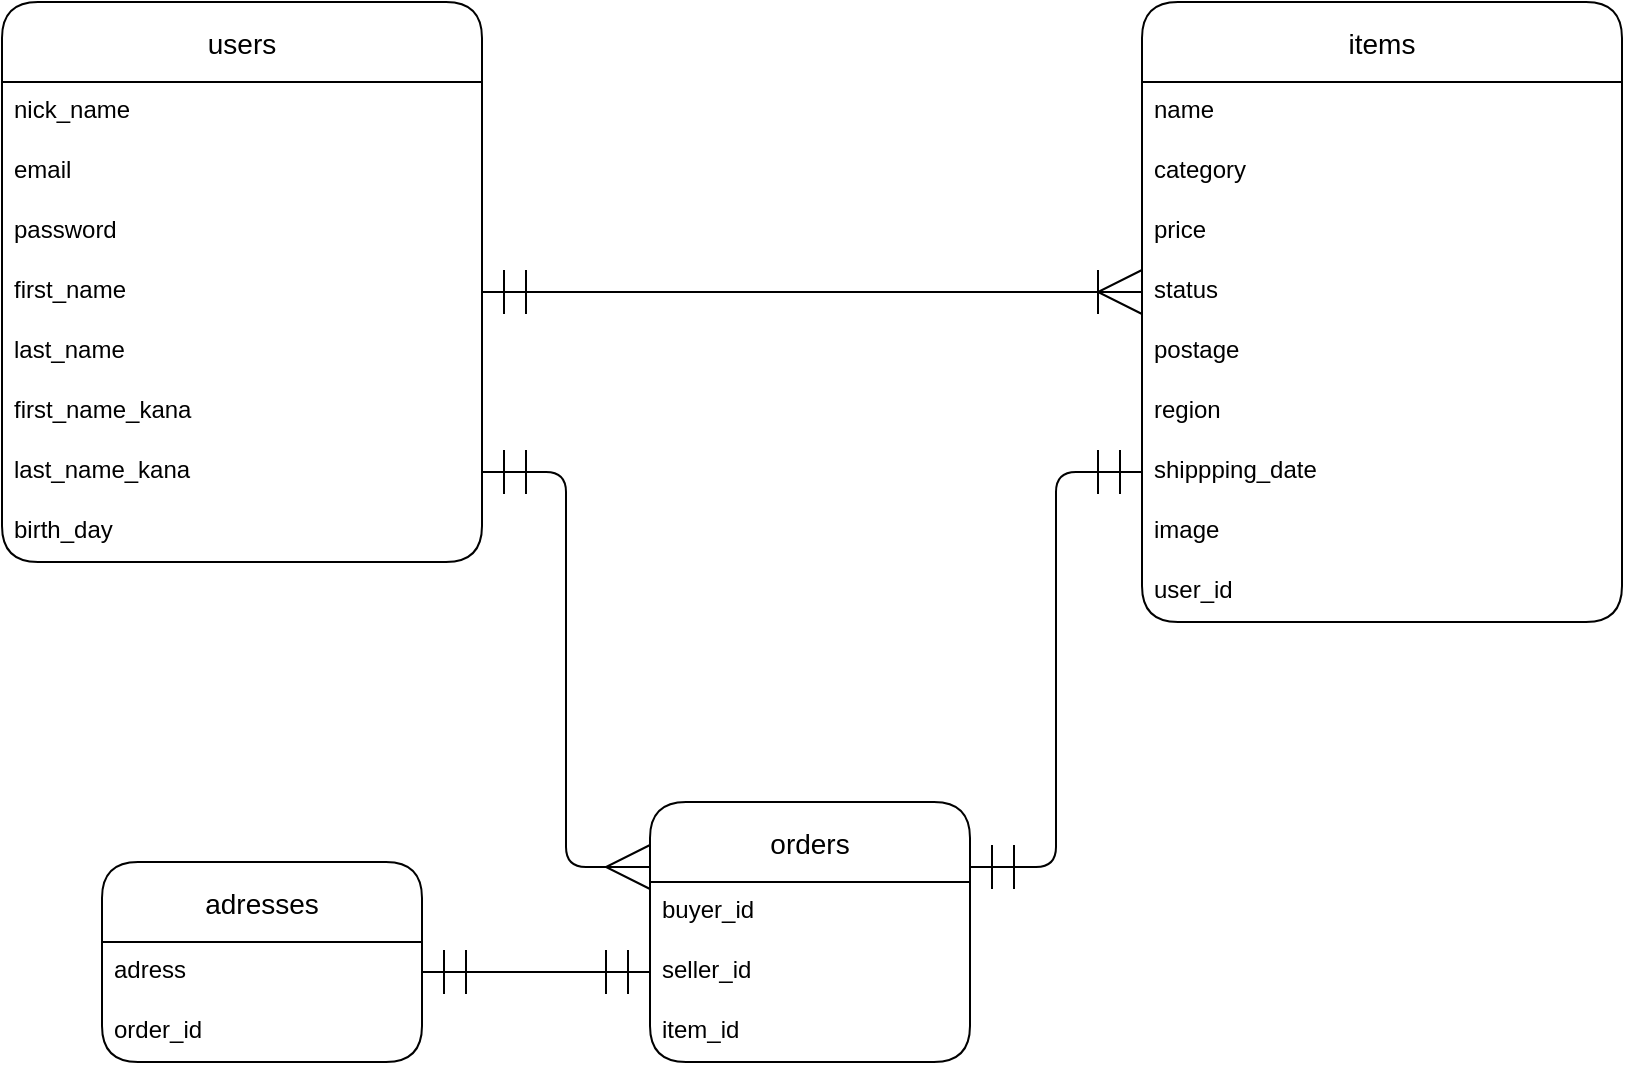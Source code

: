 <mxfile version="13.6.5">
    <diagram id="wd5sFFNZbXCW3OuW4kfY" name="ページ1">
        <mxGraphModel dx="940" dy="680" grid="1" gridSize="10" guides="1" tooltips="1" connect="1" arrows="1" fold="1" page="1" pageScale="1" pageWidth="827" pageHeight="1169" math="0" shadow="0">
            <root>
                <mxCell id="0"/>
                <mxCell id="1" parent="0"/>
                <mxCell id="9bL0ZkEWwezdQu2S1HTh-69" value="users" style="swimlane;fontStyle=0;childLayout=stackLayout;horizontal=1;startSize=40;horizontalStack=0;resizeParent=1;resizeParentMax=0;resizeLast=0;collapsible=1;marginBottom=0;align=center;fontSize=14;rounded=1;" vertex="1" parent="1">
                    <mxGeometry x="10" y="40" width="240" height="280" as="geometry"/>
                </mxCell>
                <mxCell id="9bL0ZkEWwezdQu2S1HTh-72" value="nick_name" style="text;strokeColor=none;fillColor=none;spacingLeft=4;spacingRight=4;overflow=hidden;rotatable=0;points=[[0,0.5],[1,0.5]];portConstraint=eastwest;fontSize=12;rounded=1;" vertex="1" parent="9bL0ZkEWwezdQu2S1HTh-69">
                    <mxGeometry y="40" width="240" height="30" as="geometry"/>
                </mxCell>
                <mxCell id="9bL0ZkEWwezdQu2S1HTh-73" value="email" style="text;strokeColor=none;fillColor=none;spacingLeft=4;spacingRight=4;overflow=hidden;rotatable=0;points=[[0,0.5],[1,0.5]];portConstraint=eastwest;fontSize=12;rounded=1;" vertex="1" parent="9bL0ZkEWwezdQu2S1HTh-69">
                    <mxGeometry y="70" width="240" height="30" as="geometry"/>
                </mxCell>
                <mxCell id="9bL0ZkEWwezdQu2S1HTh-74" value="password" style="text;strokeColor=none;fillColor=none;spacingLeft=4;spacingRight=4;overflow=hidden;rotatable=0;points=[[0,0.5],[1,0.5]];portConstraint=eastwest;fontSize=12;rounded=1;" vertex="1" parent="9bL0ZkEWwezdQu2S1HTh-69">
                    <mxGeometry y="100" width="240" height="30" as="geometry"/>
                </mxCell>
                <mxCell id="9bL0ZkEWwezdQu2S1HTh-75" value="first_name" style="text;strokeColor=none;fillColor=none;spacingLeft=4;spacingRight=4;overflow=hidden;rotatable=0;points=[[0,0.5],[1,0.5]];portConstraint=eastwest;fontSize=12;rounded=1;" vertex="1" parent="9bL0ZkEWwezdQu2S1HTh-69">
                    <mxGeometry y="130" width="240" height="30" as="geometry"/>
                </mxCell>
                <mxCell id="9bL0ZkEWwezdQu2S1HTh-76" value="last_name" style="text;strokeColor=none;fillColor=none;spacingLeft=4;spacingRight=4;overflow=hidden;rotatable=0;points=[[0,0.5],[1,0.5]];portConstraint=eastwest;fontSize=12;rounded=1;" vertex="1" parent="9bL0ZkEWwezdQu2S1HTh-69">
                    <mxGeometry y="160" width="240" height="30" as="geometry"/>
                </mxCell>
                <mxCell id="9bL0ZkEWwezdQu2S1HTh-77" value="first_name_kana" style="text;strokeColor=none;fillColor=none;spacingLeft=4;spacingRight=4;overflow=hidden;rotatable=0;points=[[0,0.5],[1,0.5]];portConstraint=eastwest;fontSize=12;rounded=1;" vertex="1" parent="9bL0ZkEWwezdQu2S1HTh-69">
                    <mxGeometry y="190" width="240" height="30" as="geometry"/>
                </mxCell>
                <mxCell id="9bL0ZkEWwezdQu2S1HTh-78" value="last_name_kana" style="text;strokeColor=none;fillColor=none;spacingLeft=4;spacingRight=4;overflow=hidden;rotatable=0;points=[[0,0.5],[1,0.5]];portConstraint=eastwest;fontSize=12;rounded=1;" vertex="1" parent="9bL0ZkEWwezdQu2S1HTh-69">
                    <mxGeometry y="220" width="240" height="30" as="geometry"/>
                </mxCell>
                <mxCell id="9bL0ZkEWwezdQu2S1HTh-79" value="birth_day" style="text;strokeColor=none;fillColor=none;spacingLeft=4;spacingRight=4;overflow=hidden;rotatable=0;points=[[0,0.5],[1,0.5]];portConstraint=eastwest;fontSize=12;rounded=1;" vertex="1" parent="9bL0ZkEWwezdQu2S1HTh-69">
                    <mxGeometry y="250" width="240" height="30" as="geometry"/>
                </mxCell>
                <mxCell id="9bL0ZkEWwezdQu2S1HTh-82" value="items" style="swimlane;fontStyle=0;childLayout=stackLayout;horizontal=1;startSize=40;horizontalStack=0;resizeParent=1;resizeParentMax=0;resizeLast=0;collapsible=1;marginBottom=0;align=center;fontSize=14;rounded=1;" vertex="1" parent="1">
                    <mxGeometry x="580" y="40" width="240" height="310" as="geometry"/>
                </mxCell>
                <mxCell id="9bL0ZkEWwezdQu2S1HTh-83" value="name" style="text;strokeColor=none;fillColor=none;spacingLeft=4;spacingRight=4;overflow=hidden;rotatable=0;points=[[0,0.5],[1,0.5]];portConstraint=eastwest;fontSize=12;rounded=1;" vertex="1" parent="9bL0ZkEWwezdQu2S1HTh-82">
                    <mxGeometry y="40" width="240" height="30" as="geometry"/>
                </mxCell>
                <mxCell id="9bL0ZkEWwezdQu2S1HTh-86" value="category" style="text;strokeColor=none;fillColor=none;spacingLeft=4;spacingRight=4;overflow=hidden;rotatable=0;points=[[0,0.5],[1,0.5]];portConstraint=eastwest;fontSize=12;rounded=1;" vertex="1" parent="9bL0ZkEWwezdQu2S1HTh-82">
                    <mxGeometry y="70" width="240" height="30" as="geometry"/>
                </mxCell>
                <mxCell id="9bL0ZkEWwezdQu2S1HTh-84" value="price" style="text;strokeColor=none;fillColor=none;spacingLeft=4;spacingRight=4;overflow=hidden;rotatable=0;points=[[0,0.5],[1,0.5]];portConstraint=eastwest;fontSize=12;rounded=1;" vertex="1" parent="9bL0ZkEWwezdQu2S1HTh-82">
                    <mxGeometry y="100" width="240" height="30" as="geometry"/>
                </mxCell>
                <mxCell id="9bL0ZkEWwezdQu2S1HTh-87" value="status" style="text;strokeColor=none;fillColor=none;spacingLeft=4;spacingRight=4;overflow=hidden;rotatable=0;points=[[0,0.5],[1,0.5]];portConstraint=eastwest;fontSize=12;rounded=1;" vertex="1" parent="9bL0ZkEWwezdQu2S1HTh-82">
                    <mxGeometry y="130" width="240" height="30" as="geometry"/>
                </mxCell>
                <mxCell id="9bL0ZkEWwezdQu2S1HTh-88" value="postage" style="text;strokeColor=none;fillColor=none;spacingLeft=4;spacingRight=4;overflow=hidden;rotatable=0;points=[[0,0.5],[1,0.5]];portConstraint=eastwest;fontSize=12;rounded=1;" vertex="1" parent="9bL0ZkEWwezdQu2S1HTh-82">
                    <mxGeometry y="160" width="240" height="30" as="geometry"/>
                </mxCell>
                <mxCell id="9bL0ZkEWwezdQu2S1HTh-89" value="region" style="text;strokeColor=none;fillColor=none;spacingLeft=4;spacingRight=4;overflow=hidden;rotatable=0;points=[[0,0.5],[1,0.5]];portConstraint=eastwest;fontSize=12;rounded=1;" vertex="1" parent="9bL0ZkEWwezdQu2S1HTh-82">
                    <mxGeometry y="190" width="240" height="30" as="geometry"/>
                </mxCell>
                <mxCell id="9bL0ZkEWwezdQu2S1HTh-90" value="shippping_date" style="text;strokeColor=none;fillColor=none;spacingLeft=4;spacingRight=4;overflow=hidden;rotatable=0;points=[[0,0.5],[1,0.5]];portConstraint=eastwest;fontSize=12;rounded=1;" vertex="1" parent="9bL0ZkEWwezdQu2S1HTh-82">
                    <mxGeometry y="220" width="240" height="30" as="geometry"/>
                </mxCell>
                <mxCell id="9bL0ZkEWwezdQu2S1HTh-91" value="image" style="text;strokeColor=none;fillColor=none;spacingLeft=4;spacingRight=4;overflow=hidden;rotatable=0;points=[[0,0.5],[1,0.5]];portConstraint=eastwest;fontSize=12;rounded=1;" vertex="1" parent="9bL0ZkEWwezdQu2S1HTh-82">
                    <mxGeometry y="250" width="240" height="30" as="geometry"/>
                </mxCell>
                <mxCell id="9bL0ZkEWwezdQu2S1HTh-92" value="user_id" style="text;strokeColor=none;fillColor=none;spacingLeft=4;spacingRight=4;overflow=hidden;rotatable=0;points=[[0,0.5],[1,0.5]];portConstraint=eastwest;fontSize=12;rounded=1;" vertex="1" parent="9bL0ZkEWwezdQu2S1HTh-82">
                    <mxGeometry y="280" width="240" height="30" as="geometry"/>
                </mxCell>
                <mxCell id="9bL0ZkEWwezdQu2S1HTh-114" style="edgeStyle=orthogonalEdgeStyle;orthogonalLoop=1;jettySize=auto;html=1;exitX=1;exitY=0.5;exitDx=0;exitDy=0;entryX=0;entryY=0.5;entryDx=0;entryDy=0;startArrow=ERmandOne;startFill=0;endArrow=ERoneToMany;endFill=0;endSize=20;targetPerimeterSpacing=0;startSize=20;" edge="1" parent="1" source="9bL0ZkEWwezdQu2S1HTh-75" target="9bL0ZkEWwezdQu2S1HTh-87">
                    <mxGeometry relative="1" as="geometry"/>
                </mxCell>
                <mxCell id="9bL0ZkEWwezdQu2S1HTh-97" value="adresses" style="swimlane;fontStyle=0;childLayout=stackLayout;horizontal=1;startSize=40;horizontalStack=0;resizeParent=1;resizeParentMax=0;resizeLast=0;collapsible=1;marginBottom=0;align=center;fontSize=14;rounded=1;" vertex="1" parent="1">
                    <mxGeometry x="60" y="470" width="160" height="100" as="geometry"/>
                </mxCell>
                <mxCell id="9bL0ZkEWwezdQu2S1HTh-98" value="adress" style="text;strokeColor=none;fillColor=none;spacingLeft=4;spacingRight=4;overflow=hidden;rotatable=0;points=[[0,0.5],[1,0.5]];portConstraint=eastwest;fontSize=12;rounded=1;" vertex="1" parent="9bL0ZkEWwezdQu2S1HTh-97">
                    <mxGeometry y="40" width="160" height="30" as="geometry"/>
                </mxCell>
                <mxCell id="9bL0ZkEWwezdQu2S1HTh-99" value="order_id" style="text;strokeColor=none;fillColor=none;spacingLeft=4;spacingRight=4;overflow=hidden;rotatable=0;points=[[0,0.5],[1,0.5]];portConstraint=eastwest;fontSize=12;rounded=1;" vertex="1" parent="9bL0ZkEWwezdQu2S1HTh-97">
                    <mxGeometry y="70" width="160" height="30" as="geometry"/>
                </mxCell>
                <mxCell id="9bL0ZkEWwezdQu2S1HTh-115" style="edgeStyle=orthogonalEdgeStyle;orthogonalLoop=1;jettySize=auto;html=1;exitX=0;exitY=0.25;exitDx=0;exitDy=0;entryX=1;entryY=0.5;entryDx=0;entryDy=0;startArrow=ERmany;startFill=0;endArrow=ERmandOne;endFill=0;endSize=20;startSize=20;" edge="1" parent="1" source="9bL0ZkEWwezdQu2S1HTh-93" target="9bL0ZkEWwezdQu2S1HTh-78">
                    <mxGeometry relative="1" as="geometry">
                        <mxPoint x="320" y="280" as="targetPoint"/>
                    </mxGeometry>
                </mxCell>
                <mxCell id="9bL0ZkEWwezdQu2S1HTh-116" style="edgeStyle=orthogonalEdgeStyle;orthogonalLoop=1;jettySize=auto;html=1;exitX=0;exitY=0.5;exitDx=0;exitDy=0;entryX=1;entryY=0.25;entryDx=0;entryDy=0;startArrow=ERmandOne;startFill=0;startSize=20;endArrow=ERmandOne;endFill=0;endSize=20;" edge="1" parent="1" source="9bL0ZkEWwezdQu2S1HTh-90" target="9bL0ZkEWwezdQu2S1HTh-93">
                    <mxGeometry relative="1" as="geometry"/>
                </mxCell>
                <mxCell id="9bL0ZkEWwezdQu2S1HTh-117" style="edgeStyle=orthogonalEdgeStyle;orthogonalLoop=1;jettySize=auto;html=1;exitX=1;exitY=0.5;exitDx=0;exitDy=0;entryX=0;entryY=0.5;entryDx=0;entryDy=0;startArrow=ERmandOne;startFill=0;startSize=20;endArrow=ERmandOne;endFill=0;endSize=20;" edge="1" parent="1" source="9bL0ZkEWwezdQu2S1HTh-98" target="9bL0ZkEWwezdQu2S1HTh-95">
                    <mxGeometry relative="1" as="geometry"/>
                </mxCell>
                <mxCell id="9bL0ZkEWwezdQu2S1HTh-93" value="orders" style="swimlane;fontStyle=0;childLayout=stackLayout;horizontal=1;startSize=40;horizontalStack=0;resizeParent=1;resizeParentMax=0;resizeLast=0;collapsible=1;marginBottom=0;align=center;fontSize=14;rounded=1;" vertex="1" parent="1">
                    <mxGeometry x="334" y="440" width="160" height="130" as="geometry"/>
                </mxCell>
                <mxCell id="9bL0ZkEWwezdQu2S1HTh-94" value="buyer_id" style="text;strokeColor=none;fillColor=none;spacingLeft=4;spacingRight=4;overflow=hidden;rotatable=0;points=[[0,0.5],[1,0.5]];portConstraint=eastwest;fontSize=12;rounded=1;" vertex="1" parent="9bL0ZkEWwezdQu2S1HTh-93">
                    <mxGeometry y="40" width="160" height="30" as="geometry"/>
                </mxCell>
                <mxCell id="9bL0ZkEWwezdQu2S1HTh-95" value="seller_id" style="text;strokeColor=none;fillColor=none;spacingLeft=4;spacingRight=4;overflow=hidden;rotatable=0;points=[[0,0.5],[1,0.5]];portConstraint=eastwest;fontSize=12;rounded=1;" vertex="1" parent="9bL0ZkEWwezdQu2S1HTh-93">
                    <mxGeometry y="70" width="160" height="30" as="geometry"/>
                </mxCell>
                <mxCell id="9bL0ZkEWwezdQu2S1HTh-96" value="item_id" style="text;strokeColor=none;fillColor=none;spacingLeft=4;spacingRight=4;overflow=hidden;rotatable=0;points=[[0,0.5],[1,0.5]];portConstraint=eastwest;fontSize=12;rounded=1;" vertex="1" parent="9bL0ZkEWwezdQu2S1HTh-93">
                    <mxGeometry y="100" width="160" height="30" as="geometry"/>
                </mxCell>
            </root>
        </mxGraphModel>
    </diagram>
</mxfile>